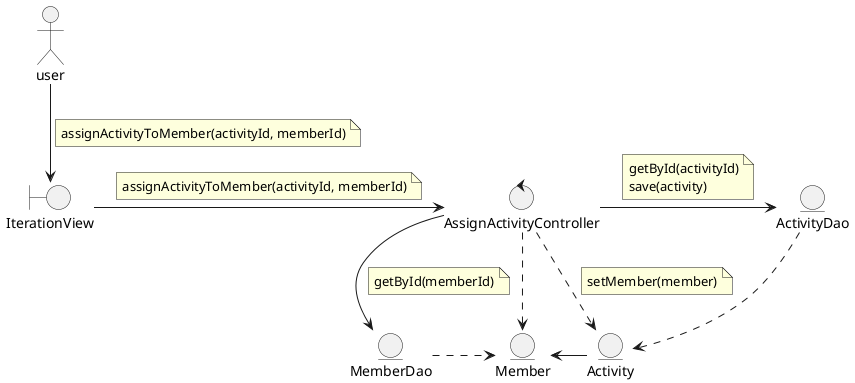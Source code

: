 @startuml


actor user
boundary IterationView
control AssignActivityController
entity ActivityDao
entity Activity
entity MemberDao
entity Member

user -down-> IterationView
    note on link
        assignActivityToMember(activityId, memberId)
    end note

IterationView -right-> AssignActivityController
    note on link
        assignActivityToMember(activityId, memberId)
    end note

AssignActivityController -right-> ActivityDao
    note on link
        getById(activityId)
        save(activity)
    end note
AssignActivityController .> Activity
    note on link
        setMember(member)
    end note
AssignActivityController -down-> MemberDao
    note on link
        getById(memberId)
    end note
AssignActivityController .down.> Member
MemberDao .> Member

ActivityDao ..> Activity
Member <- Activity
@enduml
